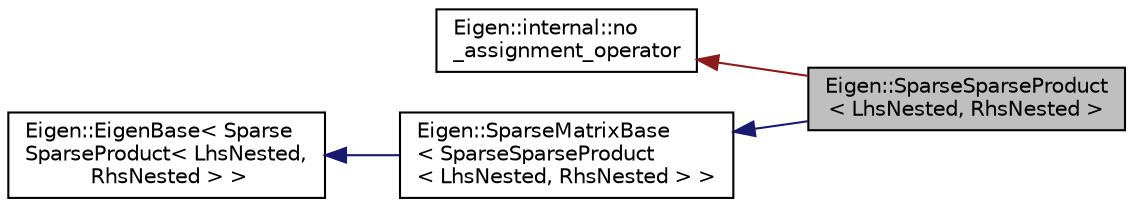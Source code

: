 digraph "Eigen::SparseSparseProduct&lt; LhsNested, RhsNested &gt;"
{
  edge [fontname="Helvetica",fontsize="10",labelfontname="Helvetica",labelfontsize="10"];
  node [fontname="Helvetica",fontsize="10",shape=record];
  rankdir="LR";
  Node1 [label="Eigen::SparseSparseProduct\l\< LhsNested, RhsNested \>",height=0.2,width=0.4,color="black", fillcolor="grey75", style="filled" fontcolor="black"];
  Node2 -> Node1 [dir="back",color="firebrick4",fontsize="10",style="solid",fontname="Helvetica"];
  Node2 [label="Eigen::internal::no\l_assignment_operator",height=0.2,width=0.4,color="black", fillcolor="white", style="filled",URL="$classEigen_1_1internal_1_1no__assignment__operator.html"];
  Node3 -> Node1 [dir="back",color="midnightblue",fontsize="10",style="solid",fontname="Helvetica"];
  Node3 [label="Eigen::SparseMatrixBase\l\< SparseSparseProduct\l\< LhsNested, RhsNested \> \>",height=0.2,width=0.4,color="black", fillcolor="white", style="filled",URL="$classEigen_1_1SparseMatrixBase.html"];
  Node4 -> Node3 [dir="back",color="midnightblue",fontsize="10",style="solid",fontname="Helvetica"];
  Node4 [label="Eigen::EigenBase\< Sparse\lSparseProduct\< LhsNested,\l RhsNested \> \>",height=0.2,width=0.4,color="black", fillcolor="white", style="filled",URL="$structEigen_1_1EigenBase.html"];
}
